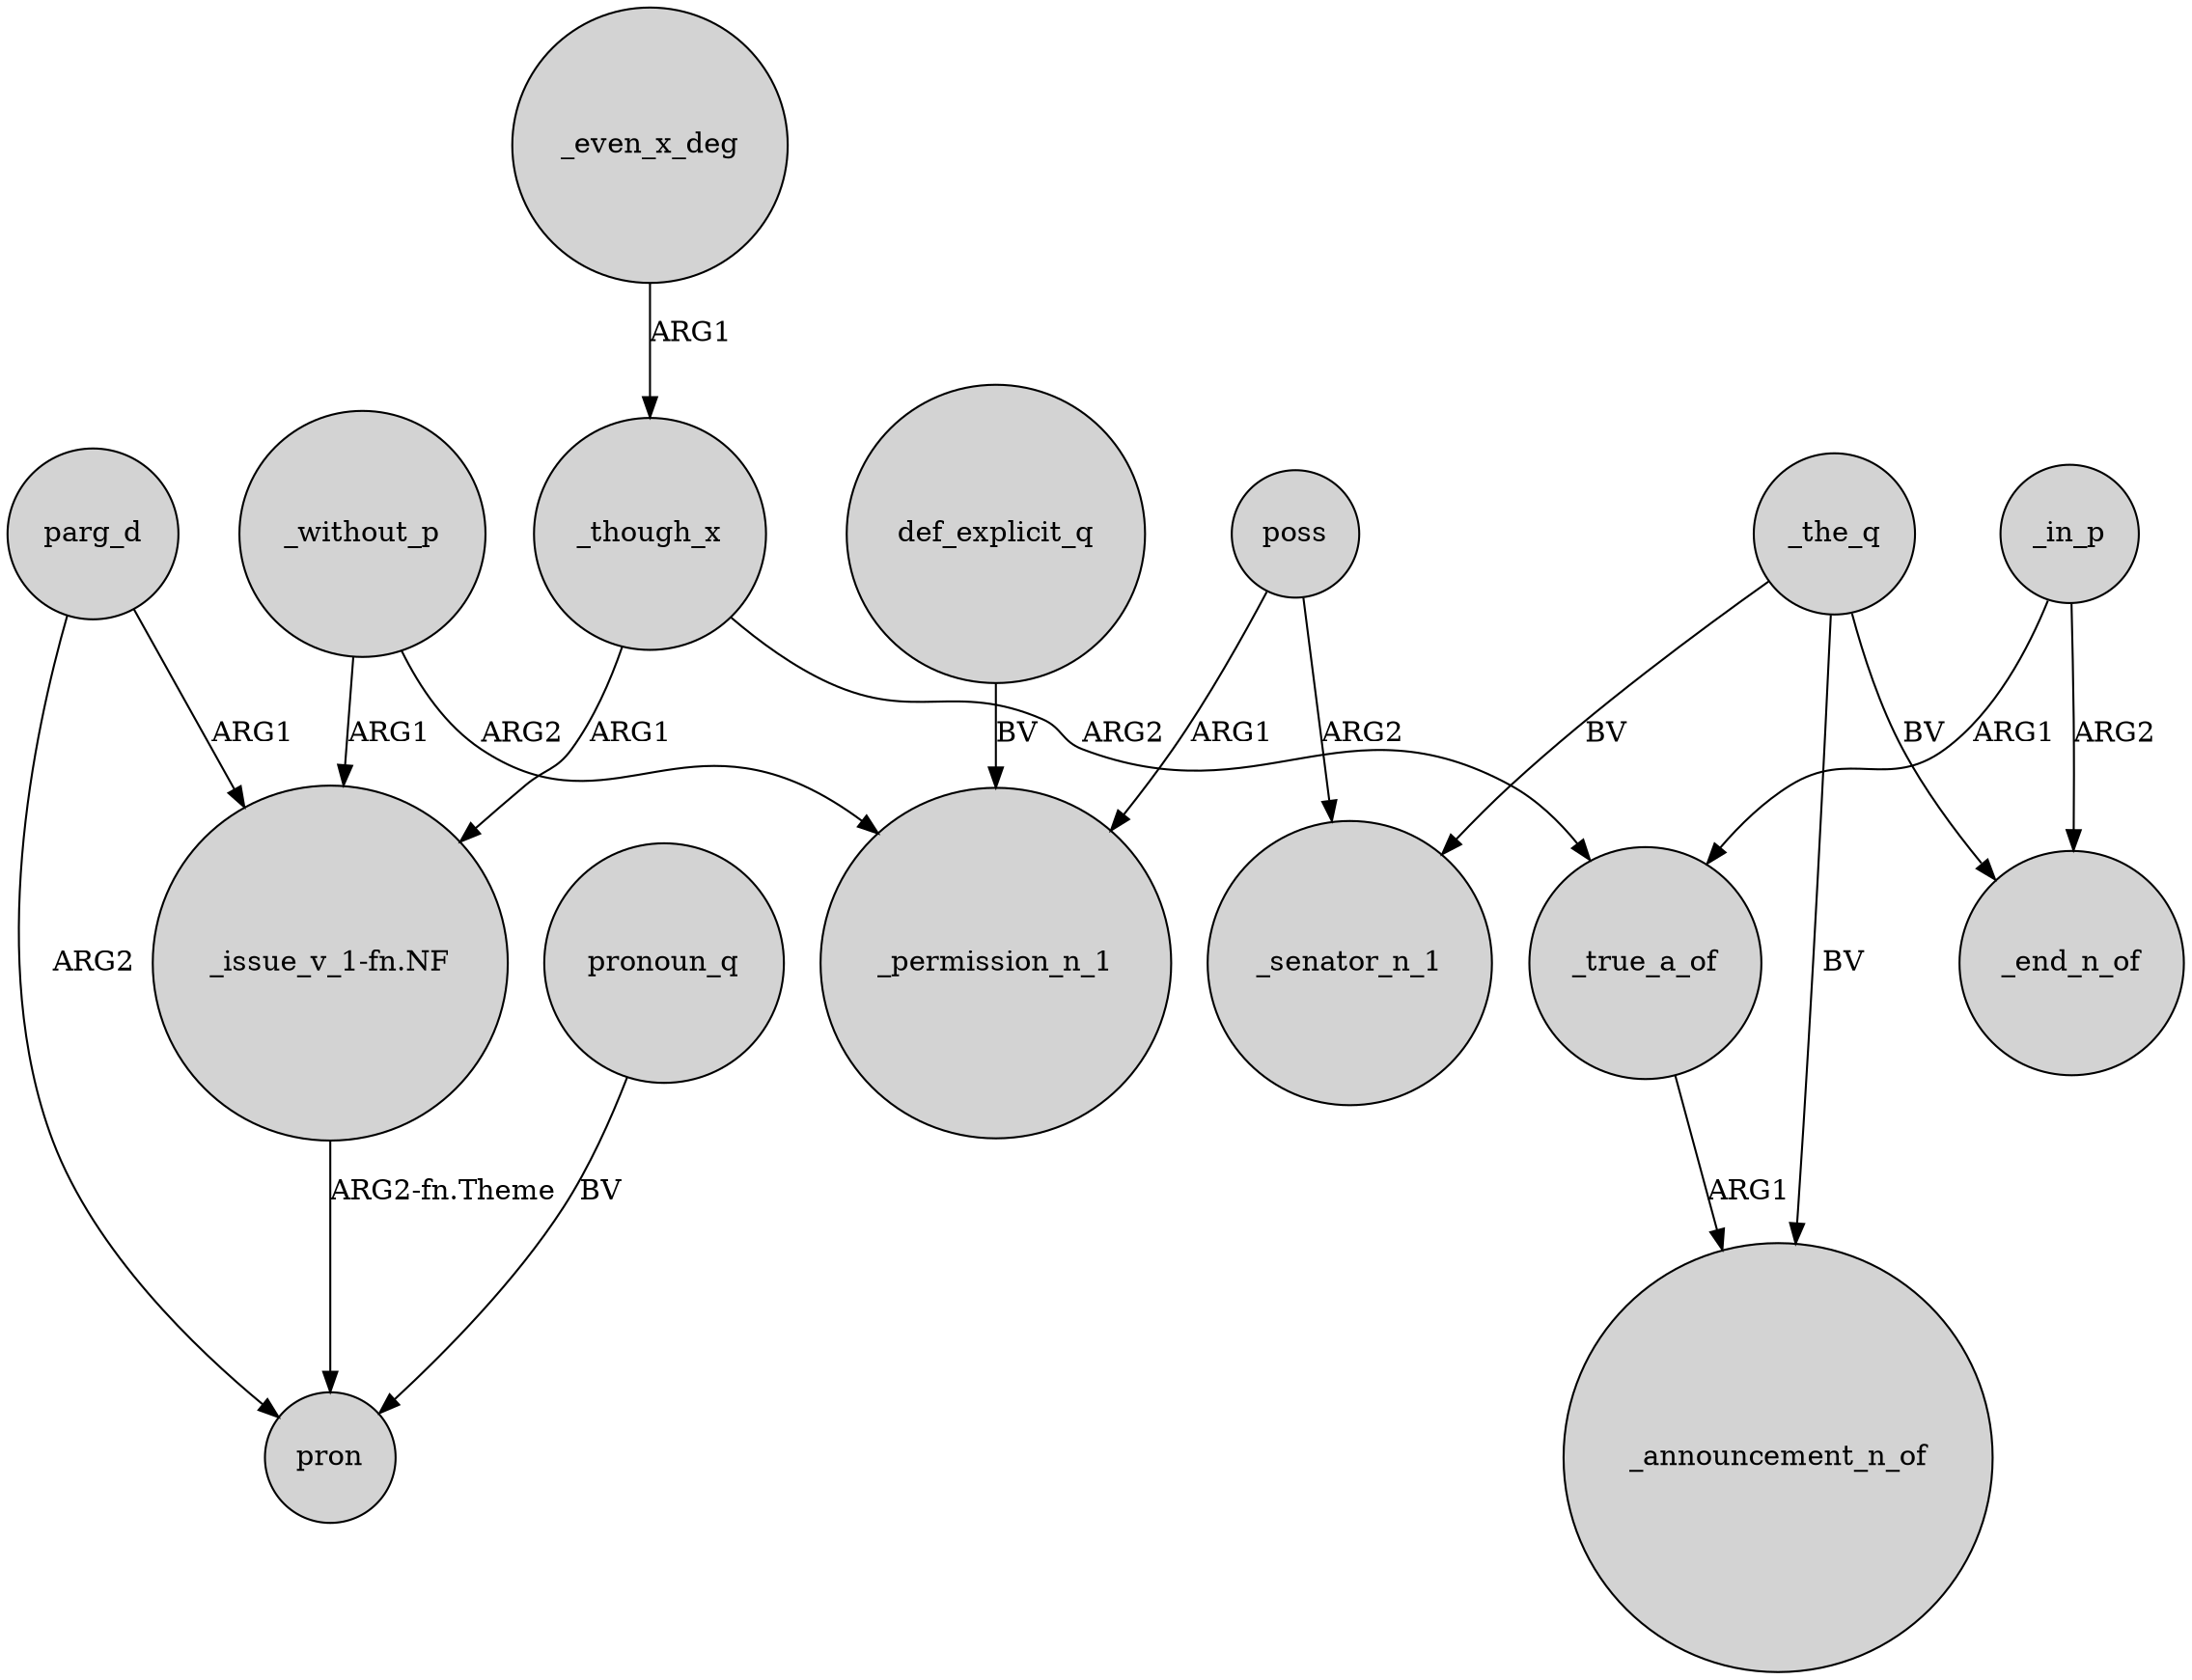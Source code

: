 digraph {
	node [shape=circle style=filled]
	_even_x_deg -> _though_x [label=ARG1]
	parg_d -> "_issue_v_1-fn.NF" [label=ARG1]
	_in_p -> _end_n_of [label=ARG2]
	_the_q -> _announcement_n_of [label=BV]
	_true_a_of -> _announcement_n_of [label=ARG1]
	_in_p -> _true_a_of [label=ARG1]
	_though_x -> _true_a_of [label=ARG2]
	_without_p -> _permission_n_1 [label=ARG2]
	poss -> _senator_n_1 [label=ARG2]
	_without_p -> "_issue_v_1-fn.NF" [label=ARG1]
	_the_q -> _end_n_of [label=BV]
	"_issue_v_1-fn.NF" -> pron [label="ARG2-fn.Theme"]
	parg_d -> pron [label=ARG2]
	poss -> _permission_n_1 [label=ARG1]
	def_explicit_q -> _permission_n_1 [label=BV]
	_though_x -> "_issue_v_1-fn.NF" [label=ARG1]
	_the_q -> _senator_n_1 [label=BV]
	pronoun_q -> pron [label=BV]
}
